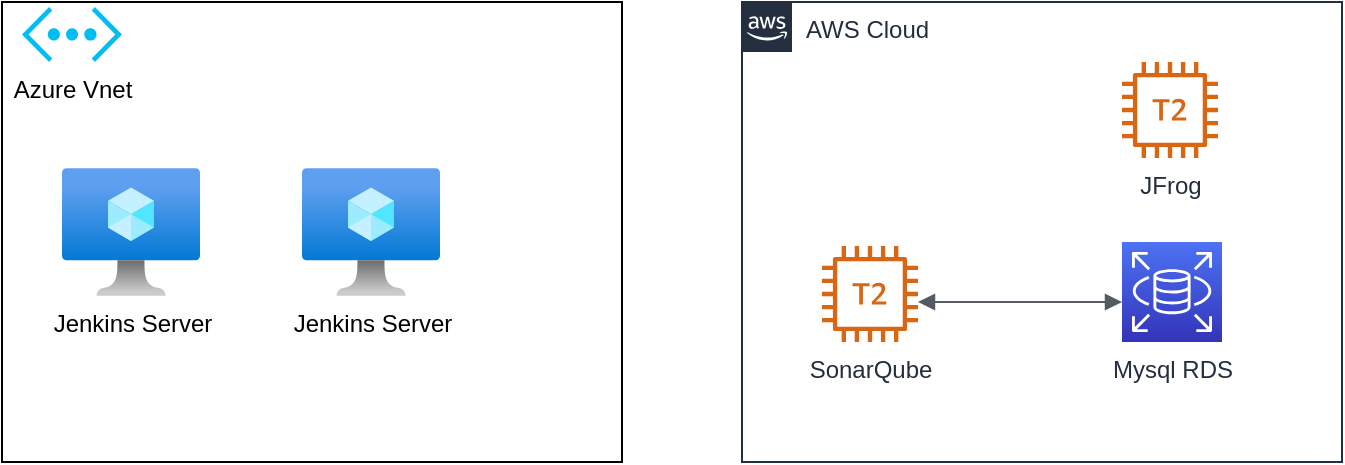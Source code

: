 <mxfile version="14.2.9" type="github"><diagram id="cnMWxb56mQSFHv244x8a" name="Page-1"><mxGraphModel dx="1027" dy="548" grid="1" gridSize="10" guides="1" tooltips="1" connect="1" arrows="1" fold="1" page="1" pageScale="1" pageWidth="850" pageHeight="1100" math="0" shadow="0"><root><mxCell id="0"/><mxCell id="1" parent="0"/><mxCell id="ZRC63DBw69B0Klb_Bzsb-9" value="" style="rounded=0;whiteSpace=wrap;html=1;" vertex="1" parent="1"><mxGeometry x="90" y="160" width="310" height="230" as="geometry"/></mxCell><mxCell id="ZRC63DBw69B0Klb_Bzsb-1" value="AWS Cloud" style="points=[[0,0],[0.25,0],[0.5,0],[0.75,0],[1,0],[1,0.25],[1,0.5],[1,0.75],[1,1],[0.75,1],[0.5,1],[0.25,1],[0,1],[0,0.75],[0,0.5],[0,0.25]];outlineConnect=0;gradientColor=none;html=1;whiteSpace=wrap;fontSize=12;fontStyle=0;shape=mxgraph.aws4.group;grIcon=mxgraph.aws4.group_aws_cloud_alt;strokeColor=#232F3E;fillColor=none;verticalAlign=top;align=left;spacingLeft=30;fontColor=#232F3E;dashed=0;" vertex="1" parent="1"><mxGeometry x="460" y="160" width="300" height="230" as="geometry"/></mxCell><mxCell id="ZRC63DBw69B0Klb_Bzsb-2" value="JFrog" style="outlineConnect=0;fontColor=#232F3E;gradientColor=none;fillColor=#D86613;strokeColor=none;dashed=0;verticalLabelPosition=bottom;verticalAlign=top;align=center;html=1;fontSize=12;fontStyle=0;aspect=fixed;pointerEvents=1;shape=mxgraph.aws4.t2_instance;" vertex="1" parent="1"><mxGeometry x="650" y="190" width="48" height="48" as="geometry"/></mxCell><mxCell id="ZRC63DBw69B0Klb_Bzsb-3" value="Mysql RDS" style="points=[[0,0,0],[0.25,0,0],[0.5,0,0],[0.75,0,0],[1,0,0],[0,1,0],[0.25,1,0],[0.5,1,0],[0.75,1,0],[1,1,0],[0,0.25,0],[0,0.5,0],[0,0.75,0],[1,0.25,0],[1,0.5,0],[1,0.75,0]];outlineConnect=0;fontColor=#232F3E;gradientColor=#4D72F3;gradientDirection=north;fillColor=#3334B9;strokeColor=#ffffff;dashed=0;verticalLabelPosition=bottom;verticalAlign=top;align=center;html=1;fontSize=12;fontStyle=0;aspect=fixed;shape=mxgraph.aws4.resourceIcon;resIcon=mxgraph.aws4.rds;" vertex="1" parent="1"><mxGeometry x="650" y="280" width="50" height="50" as="geometry"/></mxCell><mxCell id="ZRC63DBw69B0Klb_Bzsb-4" value="SonarQube" style="outlineConnect=0;fontColor=#232F3E;gradientColor=none;fillColor=#D86613;strokeColor=none;dashed=0;verticalLabelPosition=bottom;verticalAlign=top;align=center;html=1;fontSize=12;fontStyle=0;aspect=fixed;pointerEvents=1;shape=mxgraph.aws4.t2_instance;" vertex="1" parent="1"><mxGeometry x="500" y="282" width="48" height="48" as="geometry"/></mxCell><mxCell id="ZRC63DBw69B0Klb_Bzsb-5" value="" style="edgeStyle=orthogonalEdgeStyle;html=1;endArrow=block;elbow=vertical;startArrow=block;startFill=1;endFill=1;strokeColor=#545B64;rounded=0;" edge="1" parent="1"><mxGeometry width="100" relative="1" as="geometry"><mxPoint x="548" y="310" as="sourcePoint"/><mxPoint x="650" y="310" as="targetPoint"/><Array as="points"><mxPoint x="630" y="310"/><mxPoint x="630" y="310"/></Array></mxGeometry></mxCell><mxCell id="ZRC63DBw69B0Klb_Bzsb-7" value="Azure Vnet" style="verticalLabelPosition=bottom;html=1;verticalAlign=top;align=center;strokeColor=none;fillColor=#00BEF2;shape=mxgraph.azure.virtual_network;pointerEvents=1;" vertex="1" parent="1"><mxGeometry x="100" y="162.5" width="50" height="27.5" as="geometry"/></mxCell><mxCell id="ZRC63DBw69B0Klb_Bzsb-10" value="Jenkins Server" style="aspect=fixed;html=1;points=[];align=center;image;fontSize=12;image=img/lib/azure2/compute/Virtual_Machine.svg;" vertex="1" parent="1"><mxGeometry x="120" y="243" width="69" height="64" as="geometry"/></mxCell><mxCell id="ZRC63DBw69B0Klb_Bzsb-11" value="Jenkins Server" style="aspect=fixed;html=1;points=[];align=center;image;fontSize=12;image=img/lib/azure2/compute/Virtual_Machine.svg;" vertex="1" parent="1"><mxGeometry x="240" y="243" width="69" height="64" as="geometry"/></mxCell></root></mxGraphModel></diagram></mxfile>